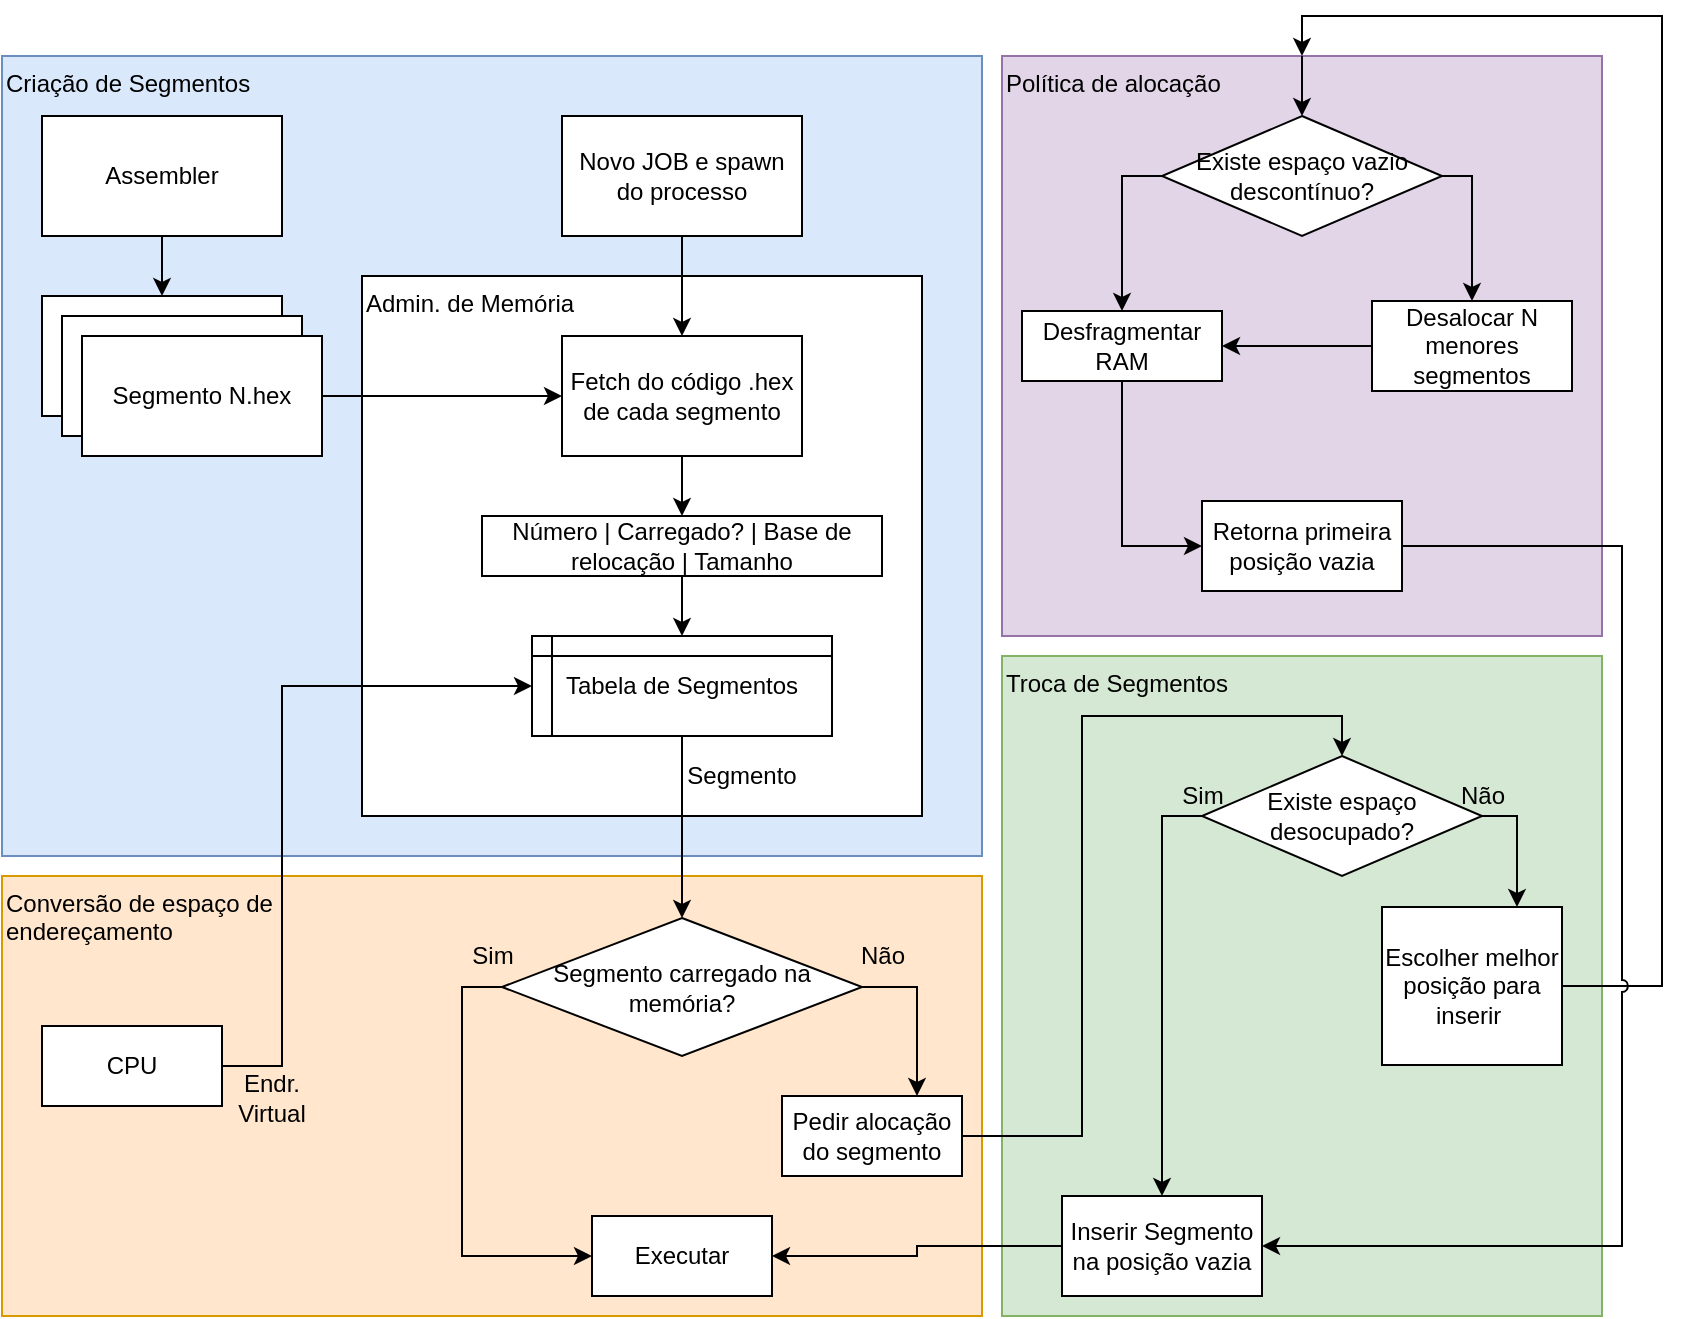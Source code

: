<mxfile version="14.0.1" type="device"><diagram id="ThA6CEatg66gcb01O7b3" name="Page-1"><mxGraphModel dx="1422" dy="1963" grid="1" gridSize="10" guides="1" tooltips="1" connect="1" arrows="1" fold="1" page="1" pageScale="1" pageWidth="827" pageHeight="1169" math="0" shadow="0"><root><mxCell id="0"/><mxCell id="1" parent="0"/><mxCell id="VbZYcPBNdau6Gg52E8Fd-1" value="Política de alocação" style="rounded=0;whiteSpace=wrap;html=1;fillColor=#e1d5e7;strokeColor=#9673a6;align=left;verticalAlign=top;" vertex="1" parent="1"><mxGeometry x="510" y="10" width="300" height="290" as="geometry"/></mxCell><mxCell id="Ak5KBpzms75A_Q7oLaDk-45" value="Troca de Segmentos" style="rounded=0;whiteSpace=wrap;html=1;align=left;fillColor=#d5e8d4;strokeColor=#82b366;verticalAlign=top;" parent="1" vertex="1"><mxGeometry x="510" y="310" width="300" height="330" as="geometry"/></mxCell><mxCell id="Ak5KBpzms75A_Q7oLaDk-29" value="Conversão de espaço de&lt;br&gt;endereçamento" style="rounded=0;whiteSpace=wrap;html=1;align=left;fillColor=#ffe6cc;strokeColor=#d79b00;verticalAlign=top;" parent="1" vertex="1"><mxGeometry x="10" y="420" width="490" height="220" as="geometry"/></mxCell><mxCell id="Ak5KBpzms75A_Q7oLaDk-28" value="Criação de Segmentos" style="rounded=0;whiteSpace=wrap;html=1;align=left;fillColor=#dae8fc;strokeColor=#6c8ebf;verticalAlign=top;" parent="1" vertex="1"><mxGeometry x="10" y="10" width="490" height="400" as="geometry"/></mxCell><mxCell id="Ak5KBpzms75A_Q7oLaDk-16" value="Admin. de Memória" style="rounded=0;whiteSpace=wrap;html=1;align=left;verticalAlign=top;" parent="1" vertex="1"><mxGeometry x="190" y="120" width="280" height="270" as="geometry"/></mxCell><mxCell id="Ak5KBpzms75A_Q7oLaDk-6" style="edgeStyle=orthogonalEdgeStyle;rounded=0;orthogonalLoop=1;jettySize=auto;html=1;exitX=0.5;exitY=1;exitDx=0;exitDy=0;entryX=0.5;entryY=0;entryDx=0;entryDy=0;" parent="1" source="Ak5KBpzms75A_Q7oLaDk-1" target="Ak5KBpzms75A_Q7oLaDk-2" edge="1"><mxGeometry relative="1" as="geometry"/></mxCell><mxCell id="Ak5KBpzms75A_Q7oLaDk-1" value="Novo JOB e spawn do processo" style="rounded=0;whiteSpace=wrap;html=1;" parent="1" vertex="1"><mxGeometry x="290" y="40" width="120" height="60" as="geometry"/></mxCell><mxCell id="Ak5KBpzms75A_Q7oLaDk-21" style="edgeStyle=orthogonalEdgeStyle;rounded=0;orthogonalLoop=1;jettySize=auto;html=1;exitX=0.5;exitY=1;exitDx=0;exitDy=0;entryX=0.5;entryY=0;entryDx=0;entryDy=0;" parent="1" source="Ak5KBpzms75A_Q7oLaDk-2" target="Ak5KBpzms75A_Q7oLaDk-20" edge="1"><mxGeometry relative="1" as="geometry"/></mxCell><mxCell id="Ak5KBpzms75A_Q7oLaDk-2" value="Fetch do código .hex de cada segmento" style="rounded=0;whiteSpace=wrap;html=1;" parent="1" vertex="1"><mxGeometry x="290" y="150" width="120" height="60" as="geometry"/></mxCell><mxCell id="Ak5KBpzms75A_Q7oLaDk-36" style="edgeStyle=orthogonalEdgeStyle;rounded=0;orthogonalLoop=1;jettySize=auto;html=1;exitX=0.5;exitY=1;exitDx=0;exitDy=0;entryX=0.5;entryY=0;entryDx=0;entryDy=0;" parent="1" source="Ak5KBpzms75A_Q7oLaDk-5" target="Ak5KBpzms75A_Q7oLaDk-35" edge="1"><mxGeometry relative="1" as="geometry"/></mxCell><mxCell id="Ak5KBpzms75A_Q7oLaDk-5" value="Tabela de Segmentos" style="shape=internalStorage;whiteSpace=wrap;html=1;backgroundOutline=1;dx=10;dy=10;" parent="1" vertex="1"><mxGeometry x="275" y="300" width="150" height="50" as="geometry"/></mxCell><mxCell id="Ak5KBpzms75A_Q7oLaDk-10" value="" style="group" parent="1" vertex="1" connectable="0"><mxGeometry x="30" y="130" width="140" height="80" as="geometry"/></mxCell><mxCell id="Ak5KBpzms75A_Q7oLaDk-7" value="" style="rounded=0;whiteSpace=wrap;html=1;" parent="Ak5KBpzms75A_Q7oLaDk-10" vertex="1"><mxGeometry width="120" height="60" as="geometry"/></mxCell><mxCell id="Ak5KBpzms75A_Q7oLaDk-8" value="" style="rounded=0;whiteSpace=wrap;html=1;" parent="Ak5KBpzms75A_Q7oLaDk-10" vertex="1"><mxGeometry x="10" y="10" width="120" height="60" as="geometry"/></mxCell><mxCell id="Ak5KBpzms75A_Q7oLaDk-9" value="Segmento N.hex" style="rounded=0;whiteSpace=wrap;html=1;" parent="Ak5KBpzms75A_Q7oLaDk-10" vertex="1"><mxGeometry x="20" y="20" width="120" height="60" as="geometry"/></mxCell><mxCell id="Ak5KBpzms75A_Q7oLaDk-15" style="edgeStyle=orthogonalEdgeStyle;rounded=0;orthogonalLoop=1;jettySize=auto;html=1;exitX=1;exitY=0.5;exitDx=0;exitDy=0;entryX=0;entryY=0.5;entryDx=0;entryDy=0;" parent="1" source="Ak5KBpzms75A_Q7oLaDk-9" target="Ak5KBpzms75A_Q7oLaDk-2" edge="1"><mxGeometry relative="1" as="geometry"/></mxCell><mxCell id="Ak5KBpzms75A_Q7oLaDk-18" style="edgeStyle=orthogonalEdgeStyle;rounded=0;orthogonalLoop=1;jettySize=auto;html=1;exitX=0.5;exitY=1;exitDx=0;exitDy=0;entryX=0.5;entryY=0;entryDx=0;entryDy=0;" parent="1" source="Ak5KBpzms75A_Q7oLaDk-17" target="Ak5KBpzms75A_Q7oLaDk-7" edge="1"><mxGeometry relative="1" as="geometry"/></mxCell><mxCell id="Ak5KBpzms75A_Q7oLaDk-17" value="Assembler" style="rounded=0;whiteSpace=wrap;html=1;" parent="1" vertex="1"><mxGeometry x="30" y="40" width="120" height="60" as="geometry"/></mxCell><mxCell id="Ak5KBpzms75A_Q7oLaDk-22" style="edgeStyle=orthogonalEdgeStyle;rounded=0;orthogonalLoop=1;jettySize=auto;html=1;exitX=0.5;exitY=1;exitDx=0;exitDy=0;entryX=0.5;entryY=0;entryDx=0;entryDy=0;" parent="1" source="Ak5KBpzms75A_Q7oLaDk-20" target="Ak5KBpzms75A_Q7oLaDk-5" edge="1"><mxGeometry relative="1" as="geometry"/></mxCell><mxCell id="Ak5KBpzms75A_Q7oLaDk-20" value="Número | Carregado? | Base de relocação | Tamanho" style="rounded=0;whiteSpace=wrap;html=1;align=center;" parent="1" vertex="1"><mxGeometry x="250" y="240" width="200" height="30" as="geometry"/></mxCell><mxCell id="Ak5KBpzms75A_Q7oLaDk-27" style="edgeStyle=orthogonalEdgeStyle;rounded=0;orthogonalLoop=1;jettySize=auto;html=1;exitX=1;exitY=0.5;exitDx=0;exitDy=0;entryX=0;entryY=0.5;entryDx=0;entryDy=0;" parent="1" source="Ak5KBpzms75A_Q7oLaDk-23" target="Ak5KBpzms75A_Q7oLaDk-5" edge="1"><mxGeometry relative="1" as="geometry"><Array as="points"><mxPoint x="150" y="515"/><mxPoint x="150" y="325"/></Array></mxGeometry></mxCell><mxCell id="Ak5KBpzms75A_Q7oLaDk-23" value="CPU" style="rounded=0;whiteSpace=wrap;html=1;align=center;" parent="1" vertex="1"><mxGeometry x="30" y="495" width="90" height="40" as="geometry"/></mxCell><mxCell id="Ak5KBpzms75A_Q7oLaDk-31" value="Endr. Virtual" style="text;html=1;strokeColor=none;fillColor=none;align=center;verticalAlign=middle;whiteSpace=wrap;rounded=0;" parent="1" vertex="1"><mxGeometry x="125" y="521" width="40" height="20" as="geometry"/></mxCell><mxCell id="Ak5KBpzms75A_Q7oLaDk-40" style="edgeStyle=orthogonalEdgeStyle;rounded=0;orthogonalLoop=1;jettySize=auto;html=1;exitX=1;exitY=0.5;exitDx=0;exitDy=0;entryX=0.75;entryY=0;entryDx=0;entryDy=0;" parent="1" source="Ak5KBpzms75A_Q7oLaDk-35" target="Ak5KBpzms75A_Q7oLaDk-39" edge="1"><mxGeometry relative="1" as="geometry"/></mxCell><mxCell id="Ak5KBpzms75A_Q7oLaDk-41" style="edgeStyle=orthogonalEdgeStyle;rounded=0;orthogonalLoop=1;jettySize=auto;html=1;exitX=0;exitY=0.5;exitDx=0;exitDy=0;entryX=0;entryY=0.5;entryDx=0;entryDy=0;" parent="1" source="Ak5KBpzms75A_Q7oLaDk-35" target="Ak5KBpzms75A_Q7oLaDk-38" edge="1"><mxGeometry relative="1" as="geometry"/></mxCell><mxCell id="Ak5KBpzms75A_Q7oLaDk-35" value="Segmento carregado na memória?" style="rhombus;whiteSpace=wrap;html=1;align=center;" parent="1" vertex="1"><mxGeometry x="260" y="441" width="180" height="69" as="geometry"/></mxCell><mxCell id="Ak5KBpzms75A_Q7oLaDk-37" value="Segmento" style="text;html=1;strokeColor=none;fillColor=none;align=center;verticalAlign=middle;whiteSpace=wrap;rounded=0;" parent="1" vertex="1"><mxGeometry x="360" y="360" width="40" height="20" as="geometry"/></mxCell><mxCell id="Ak5KBpzms75A_Q7oLaDk-38" value="Executar" style="rounded=0;whiteSpace=wrap;html=1;align=center;" parent="1" vertex="1"><mxGeometry x="305" y="590" width="90" height="40" as="geometry"/></mxCell><mxCell id="Ak5KBpzms75A_Q7oLaDk-51" style="edgeStyle=orthogonalEdgeStyle;rounded=0;orthogonalLoop=1;jettySize=auto;html=1;exitX=1;exitY=0.5;exitDx=0;exitDy=0;entryX=0.5;entryY=0;entryDx=0;entryDy=0;" parent="1" source="Ak5KBpzms75A_Q7oLaDk-39" target="Ak5KBpzms75A_Q7oLaDk-50" edge="1"><mxGeometry relative="1" as="geometry"/></mxCell><mxCell id="Ak5KBpzms75A_Q7oLaDk-39" value="Pedir alocação do segmento" style="rounded=0;whiteSpace=wrap;html=1;align=center;" parent="1" vertex="1"><mxGeometry x="400" y="530" width="90" height="40" as="geometry"/></mxCell><mxCell id="Ak5KBpzms75A_Q7oLaDk-43" value="Sim" style="text;html=1;align=center;verticalAlign=middle;resizable=0;points=[];autosize=1;" parent="1" vertex="1"><mxGeometry x="235" y="450" width="40" height="20" as="geometry"/></mxCell><mxCell id="Ak5KBpzms75A_Q7oLaDk-44" value="Não" style="text;html=1;align=center;verticalAlign=middle;resizable=0;points=[];autosize=1;" parent="1" vertex="1"><mxGeometry x="430" y="450" width="40" height="20" as="geometry"/></mxCell><mxCell id="Ak5KBpzms75A_Q7oLaDk-54" style="edgeStyle=orthogonalEdgeStyle;rounded=0;orthogonalLoop=1;jettySize=auto;html=1;exitX=0;exitY=0.5;exitDx=0;exitDy=0;entryX=0.5;entryY=0;entryDx=0;entryDy=0;" parent="1" source="Ak5KBpzms75A_Q7oLaDk-50" target="Ak5KBpzms75A_Q7oLaDk-52" edge="1"><mxGeometry relative="1" as="geometry"/></mxCell><mxCell id="Ak5KBpzms75A_Q7oLaDk-61" style="edgeStyle=orthogonalEdgeStyle;rounded=0;orthogonalLoop=1;jettySize=auto;html=1;exitX=1;exitY=0.5;exitDx=0;exitDy=0;entryX=0.75;entryY=0;entryDx=0;entryDy=0;" parent="1" source="Ak5KBpzms75A_Q7oLaDk-50" target="Ak5KBpzms75A_Q7oLaDk-60" edge="1"><mxGeometry relative="1" as="geometry"><mxPoint x="718" y="430" as="targetPoint"/><Array as="points"><mxPoint x="768" y="390"/></Array></mxGeometry></mxCell><mxCell id="Ak5KBpzms75A_Q7oLaDk-50" value="Existe espaço desocupado?" style="rhombus;whiteSpace=wrap;html=1;align=center;" parent="1" vertex="1"><mxGeometry x="610" y="360" width="140" height="60" as="geometry"/></mxCell><mxCell id="Ak5KBpzms75A_Q7oLaDk-53" style="edgeStyle=orthogonalEdgeStyle;rounded=0;orthogonalLoop=1;jettySize=auto;html=1;exitX=0;exitY=0.5;exitDx=0;exitDy=0;entryX=1;entryY=0.5;entryDx=0;entryDy=0;" parent="1" source="Ak5KBpzms75A_Q7oLaDk-52" target="Ak5KBpzms75A_Q7oLaDk-38" edge="1"><mxGeometry relative="1" as="geometry"/></mxCell><mxCell id="Ak5KBpzms75A_Q7oLaDk-52" value="Inserir Segmento na posição vazia" style="rounded=0;whiteSpace=wrap;html=1;align=center;" parent="1" vertex="1"><mxGeometry x="540" y="580" width="100" height="50" as="geometry"/></mxCell><mxCell id="Ak5KBpzms75A_Q7oLaDk-55" value="Sim" style="text;html=1;align=center;verticalAlign=middle;resizable=0;points=[];autosize=1;" parent="1" vertex="1"><mxGeometry x="590" y="370" width="40" height="20" as="geometry"/></mxCell><mxCell id="VbZYcPBNdau6Gg52E8Fd-7" style="edgeStyle=orthogonalEdgeStyle;rounded=0;orthogonalLoop=1;jettySize=auto;html=1;exitX=1;exitY=0.5;exitDx=0;exitDy=0;entryX=0.5;entryY=0;entryDx=0;entryDy=0;jumpStyle=arc;" edge="1" parent="1" source="Ak5KBpzms75A_Q7oLaDk-60" target="VbZYcPBNdau6Gg52E8Fd-1"><mxGeometry relative="1" as="geometry"><Array as="points"><mxPoint x="840" y="475"/><mxPoint x="840" y="-10"/><mxPoint x="660" y="-10"/></Array></mxGeometry></mxCell><mxCell id="Ak5KBpzms75A_Q7oLaDk-60" value="Escolher melhor posição para inserir&amp;nbsp;" style="rounded=0;whiteSpace=wrap;html=1;align=center;" parent="1" vertex="1"><mxGeometry x="700" y="435.5" width="90" height="79" as="geometry"/></mxCell><mxCell id="Ak5KBpzms75A_Q7oLaDk-64" value="Não" style="text;html=1;align=center;verticalAlign=middle;resizable=0;points=[];autosize=1;" parent="1" vertex="1"><mxGeometry x="730" y="370" width="40" height="20" as="geometry"/></mxCell><mxCell id="VbZYcPBNdau6Gg52E8Fd-10" style="edgeStyle=orthogonalEdgeStyle;rounded=0;jumpStyle=arc;orthogonalLoop=1;jettySize=auto;html=1;exitX=0.5;exitY=0;exitDx=0;exitDy=0;entryX=0.5;entryY=0;entryDx=0;entryDy=0;" edge="1" parent="1" source="VbZYcPBNdau6Gg52E8Fd-1" target="VbZYcPBNdau6Gg52E8Fd-6"><mxGeometry relative="1" as="geometry"/></mxCell><mxCell id="VbZYcPBNdau6Gg52E8Fd-14" style="edgeStyle=orthogonalEdgeStyle;rounded=0;jumpStyle=arc;orthogonalLoop=1;jettySize=auto;html=1;exitX=0;exitY=0.5;exitDx=0;exitDy=0;entryX=0.5;entryY=0;entryDx=0;entryDy=0;" edge="1" parent="1" source="VbZYcPBNdau6Gg52E8Fd-6" target="VbZYcPBNdau6Gg52E8Fd-11"><mxGeometry relative="1" as="geometry"/></mxCell><mxCell id="VbZYcPBNdau6Gg52E8Fd-18" style="edgeStyle=orthogonalEdgeStyle;rounded=0;jumpStyle=arc;orthogonalLoop=1;jettySize=auto;html=1;exitX=1;exitY=0.5;exitDx=0;exitDy=0;entryX=0.5;entryY=0;entryDx=0;entryDy=0;" edge="1" parent="1" source="VbZYcPBNdau6Gg52E8Fd-6" target="VbZYcPBNdau6Gg52E8Fd-17"><mxGeometry relative="1" as="geometry"><Array as="points"><mxPoint x="745" y="70"/></Array></mxGeometry></mxCell><mxCell id="VbZYcPBNdau6Gg52E8Fd-6" value="Existe espaço vazio descontínuo?" style="rhombus;whiteSpace=wrap;html=1;align=center;" vertex="1" parent="1"><mxGeometry x="590" y="40" width="140" height="60" as="geometry"/></mxCell><mxCell id="VbZYcPBNdau6Gg52E8Fd-15" style="edgeStyle=orthogonalEdgeStyle;rounded=0;jumpStyle=arc;orthogonalLoop=1;jettySize=auto;html=1;exitX=0.5;exitY=1;exitDx=0;exitDy=0;entryX=0;entryY=0.5;entryDx=0;entryDy=0;" edge="1" parent="1" source="VbZYcPBNdau6Gg52E8Fd-11" target="VbZYcPBNdau6Gg52E8Fd-12"><mxGeometry relative="1" as="geometry"/></mxCell><mxCell id="VbZYcPBNdau6Gg52E8Fd-11" value="Desfragmentar RAM" style="rounded=0;whiteSpace=wrap;html=1;align=center;" vertex="1" parent="1"><mxGeometry x="520" y="137.5" width="100" height="35" as="geometry"/></mxCell><mxCell id="VbZYcPBNdau6Gg52E8Fd-28" style="edgeStyle=orthogonalEdgeStyle;rounded=0;jumpStyle=arc;orthogonalLoop=1;jettySize=auto;html=1;exitX=1;exitY=0.5;exitDx=0;exitDy=0;entryX=1;entryY=0.5;entryDx=0;entryDy=0;" edge="1" parent="1" source="VbZYcPBNdau6Gg52E8Fd-12" target="Ak5KBpzms75A_Q7oLaDk-52"><mxGeometry relative="1" as="geometry"><Array as="points"><mxPoint x="820" y="255"/><mxPoint x="820" y="605"/></Array></mxGeometry></mxCell><mxCell id="VbZYcPBNdau6Gg52E8Fd-12" value="Retorna primeira posição vazia" style="rounded=0;whiteSpace=wrap;html=1;align=center;" vertex="1" parent="1"><mxGeometry x="610" y="232.5" width="100" height="45" as="geometry"/></mxCell><mxCell id="VbZYcPBNdau6Gg52E8Fd-21" style="edgeStyle=orthogonalEdgeStyle;rounded=0;jumpStyle=arc;orthogonalLoop=1;jettySize=auto;html=1;exitX=0;exitY=0.5;exitDx=0;exitDy=0;entryX=1;entryY=0.5;entryDx=0;entryDy=0;" edge="1" parent="1" source="VbZYcPBNdau6Gg52E8Fd-17" target="VbZYcPBNdau6Gg52E8Fd-11"><mxGeometry relative="1" as="geometry"/></mxCell><mxCell id="VbZYcPBNdau6Gg52E8Fd-17" value="Desalocar N menores segmentos" style="rounded=0;whiteSpace=wrap;html=1;align=center;" vertex="1" parent="1"><mxGeometry x="695" y="132.5" width="100" height="45" as="geometry"/></mxCell></root></mxGraphModel></diagram></mxfile>
